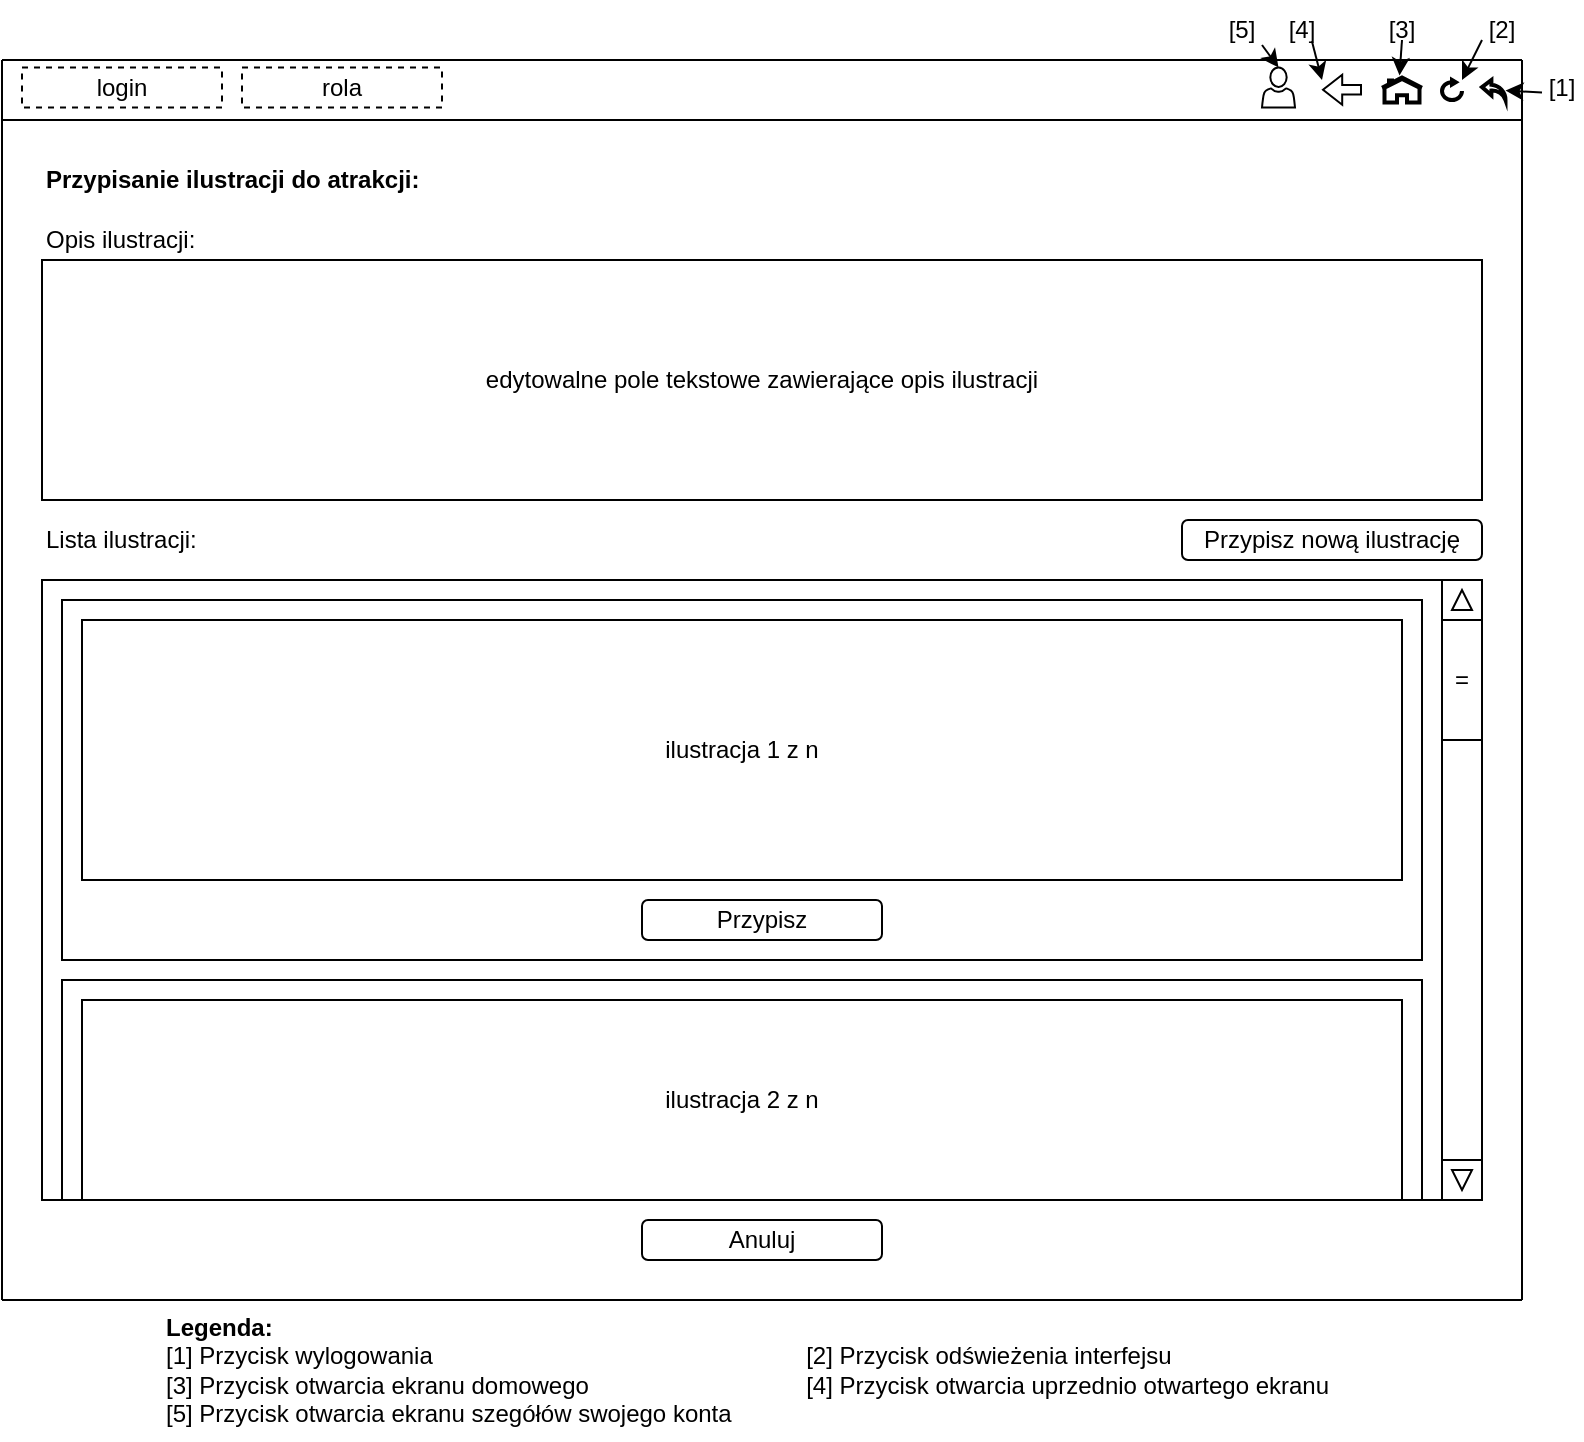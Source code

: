 <mxfile version="22.0.2" type="device">
  <diagram name="Strona-1" id="h2WLkj2qyGADKgaHyaSV">
    <mxGraphModel dx="1418" dy="828" grid="1" gridSize="10" guides="1" tooltips="1" connect="1" arrows="1" fold="1" page="1" pageScale="1" pageWidth="827" pageHeight="1169" math="0" shadow="0">
      <root>
        <mxCell id="0" />
        <mxCell id="1" parent="0" />
        <mxCell id="EYUodT9akqzmMVGfxFc3-4" value="" style="endArrow=none;html=1;rounded=0;" parent="1" edge="1">
          <mxGeometry width="50" height="50" relative="1" as="geometry">
            <mxPoint x="10" y="220" as="sourcePoint" />
            <mxPoint x="770" y="220" as="targetPoint" />
          </mxGeometry>
        </mxCell>
        <mxCell id="EYUodT9akqzmMVGfxFc3-5" value="" style="endArrow=none;html=1;rounded=0;" parent="1" edge="1">
          <mxGeometry width="50" height="50" relative="1" as="geometry">
            <mxPoint x="10" y="840" as="sourcePoint" />
            <mxPoint x="10" y="220" as="targetPoint" />
          </mxGeometry>
        </mxCell>
        <mxCell id="EYUodT9akqzmMVGfxFc3-6" value="" style="endArrow=none;html=1;rounded=0;" parent="1" edge="1">
          <mxGeometry width="50" height="50" relative="1" as="geometry">
            <mxPoint x="10" y="250" as="sourcePoint" />
            <mxPoint x="770" y="250" as="targetPoint" />
          </mxGeometry>
        </mxCell>
        <mxCell id="EYUodT9akqzmMVGfxFc3-13" value="" style="endArrow=none;html=1;rounded=0;" parent="1" edge="1">
          <mxGeometry width="50" height="50" relative="1" as="geometry">
            <mxPoint x="770" y="840" as="sourcePoint" />
            <mxPoint x="770" y="220" as="targetPoint" />
          </mxGeometry>
        </mxCell>
        <mxCell id="EYUodT9akqzmMVGfxFc3-34" value="" style="endArrow=none;html=1;rounded=0;fontFamily=Helvetica;fontSize=12;fontColor=default;" parent="1" edge="1">
          <mxGeometry width="50" height="50" relative="1" as="geometry">
            <mxPoint x="10" y="840" as="sourcePoint" />
            <mxPoint x="770" y="840" as="targetPoint" />
          </mxGeometry>
        </mxCell>
        <mxCell id="DOHr0hYEis4pRiLcCh-8-1" value="login" style="rounded=0;whiteSpace=wrap;html=1;dashed=1;" parent="1" vertex="1">
          <mxGeometry x="20" y="223.75" width="100" height="20" as="geometry" />
        </mxCell>
        <mxCell id="DOHr0hYEis4pRiLcCh-8-2" value="rola" style="rounded=0;whiteSpace=wrap;html=1;dashed=1;" parent="1" vertex="1">
          <mxGeometry x="130" y="223.75" width="100" height="20" as="geometry" />
        </mxCell>
        <mxCell id="qdX5j7-EQqceirbTKG9q-1" value="Przypisanie ilustracji do atrakcji:" style="text;html=1;strokeColor=none;fillColor=none;align=left;verticalAlign=middle;whiteSpace=wrap;rounded=0;fontStyle=1;dashed=1;" parent="1" vertex="1">
          <mxGeometry x="30" y="270" width="720" height="20" as="geometry" />
        </mxCell>
        <mxCell id="T_iTTgx06haUHR_iTa-R-2" value="" style="whiteSpace=wrap;html=1;aspect=fixed;" parent="1" vertex="1">
          <mxGeometry x="730" y="480" width="20" height="20" as="geometry" />
        </mxCell>
        <mxCell id="T_iTTgx06haUHR_iTa-R-3" value="" style="triangle;whiteSpace=wrap;html=1;rotation=-90;" parent="1" vertex="1">
          <mxGeometry x="735" y="485" width="10" height="10" as="geometry" />
        </mxCell>
        <mxCell id="T_iTTgx06haUHR_iTa-R-4" value="" style="whiteSpace=wrap;html=1;aspect=fixed;" parent="1" vertex="1">
          <mxGeometry x="730" y="770" width="20" height="20" as="geometry" />
        </mxCell>
        <mxCell id="T_iTTgx06haUHR_iTa-R-5" value="" style="triangle;whiteSpace=wrap;html=1;rotation=90;" parent="1" vertex="1">
          <mxGeometry x="735" y="775" width="10" height="10" as="geometry" />
        </mxCell>
        <mxCell id="vj2doSW4zZvvi4BzWX74-2" value="" style="rounded=0;whiteSpace=wrap;html=1;" parent="1" vertex="1">
          <mxGeometry x="30" y="480" width="700" height="310" as="geometry" />
        </mxCell>
        <mxCell id="vj2doSW4zZvvi4BzWX74-13" value="Anuluj" style="rounded=1;whiteSpace=wrap;html=1;" parent="1" vertex="1">
          <mxGeometry x="330" y="800" width="120" height="20" as="geometry" />
        </mxCell>
        <mxCell id="GUYCgU8NALELzFVBU1nG-1" value="" style="rounded=0;whiteSpace=wrap;html=1;" parent="1" vertex="1">
          <mxGeometry x="40" y="490" width="680" height="180" as="geometry" />
        </mxCell>
        <mxCell id="GUYCgU8NALELzFVBU1nG-5" value="Przypisz" style="rounded=1;whiteSpace=wrap;html=1;" parent="1" vertex="1">
          <mxGeometry x="330" y="640" width="120" height="20" as="geometry" />
        </mxCell>
        <mxCell id="xLHYbOuGMDASpG6cJY_l-1" value="Lista ilustracji:" style="text;html=1;strokeColor=none;fillColor=none;align=left;verticalAlign=middle;whiteSpace=wrap;rounded=0;" parent="1" vertex="1">
          <mxGeometry x="30" y="450" width="720" height="20" as="geometry" />
        </mxCell>
        <mxCell id="xLHYbOuGMDASpG6cJY_l-2" value="ilustracja 1 z n" style="rounded=0;whiteSpace=wrap;html=1;" parent="1" vertex="1">
          <mxGeometry x="50" y="500" width="660" height="130" as="geometry" />
        </mxCell>
        <mxCell id="xLHYbOuGMDASpG6cJY_l-3" value="" style="rounded=0;whiteSpace=wrap;html=1;" parent="1" vertex="1">
          <mxGeometry x="730" y="500" width="20" height="270" as="geometry" />
        </mxCell>
        <mxCell id="xLHYbOuGMDASpG6cJY_l-5" value="=" style="rounded=0;whiteSpace=wrap;html=1;" parent="1" vertex="1">
          <mxGeometry x="730" y="500" width="20" height="60" as="geometry" />
        </mxCell>
        <mxCell id="xLHYbOuGMDASpG6cJY_l-6" value="Opis ilustracji:" style="text;html=1;strokeColor=none;fillColor=none;align=left;verticalAlign=middle;whiteSpace=wrap;rounded=0;" parent="1" vertex="1">
          <mxGeometry x="30" y="300" width="720" height="20" as="geometry" />
        </mxCell>
        <mxCell id="xLHYbOuGMDASpG6cJY_l-7" value="edytowalne pole tekstowe zawierające opis ilustracji" style="rounded=0;whiteSpace=wrap;html=1;" parent="1" vertex="1">
          <mxGeometry x="30" y="320" width="720" height="120" as="geometry" />
        </mxCell>
        <mxCell id="xLHYbOuGMDASpG6cJY_l-8" value="" style="rounded=0;whiteSpace=wrap;html=1;" parent="1" vertex="1">
          <mxGeometry x="40" y="680" width="680" height="110" as="geometry" />
        </mxCell>
        <mxCell id="xLHYbOuGMDASpG6cJY_l-10" value="ilustracja 2 z n" style="rounded=0;whiteSpace=wrap;html=1;" parent="1" vertex="1">
          <mxGeometry x="50" y="690" width="660" height="100" as="geometry" />
        </mxCell>
        <mxCell id="xLHYbOuGMDASpG6cJY_l-11" value="Przypisz nową ilustrację" style="rounded=1;whiteSpace=wrap;html=1;" parent="1" vertex="1">
          <mxGeometry x="600" y="450" width="150" height="20" as="geometry" />
        </mxCell>
        <mxCell id="qiHRJJEWkMN-wCIKPW45-1" value="" style="html=1;verticalLabelPosition=bottom;align=center;labelBackgroundColor=#ffffff;verticalAlign=top;strokeWidth=2;shadow=0;dashed=0;shape=mxgraph.ios7.icons.home;" vertex="1" parent="1">
          <mxGeometry x="700" y="228.75" width="20" height="12.5" as="geometry" />
        </mxCell>
        <mxCell id="qiHRJJEWkMN-wCIKPW45-2" value="" style="html=1;verticalLabelPosition=bottom;align=center;labelBackgroundColor=#ffffff;verticalAlign=top;strokeWidth=2;shadow=0;dashed=0;shape=mxgraph.ios7.icons.back;fontFamily=Helvetica;fontSize=12;" vertex="1" parent="1">
          <mxGeometry x="750" y="230" width="11.76" height="10" as="geometry" />
        </mxCell>
        <mxCell id="qiHRJJEWkMN-wCIKPW45-3" value="" style="html=1;verticalLabelPosition=bottom;align=center;labelBackgroundColor=#ffffff;verticalAlign=top;strokeWidth=2;shadow=0;dashed=0;shape=mxgraph.ios7.icons.reload;fontFamily=Helvetica;fontSize=12;" vertex="1" parent="1">
          <mxGeometry x="730" y="230" width="10" height="10" as="geometry" />
        </mxCell>
        <mxCell id="qiHRJJEWkMN-wCIKPW45-4" value="[1]" style="text;html=1;strokeColor=none;fillColor=none;align=center;verticalAlign=middle;whiteSpace=wrap;rounded=0;fontSize=12;fontFamily=Helvetica;fontColor=default;" vertex="1" parent="1">
          <mxGeometry x="780" y="228.75" width="20" height="10" as="geometry" />
        </mxCell>
        <mxCell id="qiHRJJEWkMN-wCIKPW45-5" value="" style="endArrow=classic;html=1;rounded=0;fontFamily=Helvetica;fontSize=12;fontColor=default;exitX=0;exitY=0.75;exitDx=0;exitDy=0;" edge="1" parent="1" source="qiHRJJEWkMN-wCIKPW45-4" target="qiHRJJEWkMN-wCIKPW45-2">
          <mxGeometry width="50" height="50" relative="1" as="geometry">
            <mxPoint x="700" y="200" as="sourcePoint" />
            <mxPoint x="750" y="150" as="targetPoint" />
          </mxGeometry>
        </mxCell>
        <mxCell id="qiHRJJEWkMN-wCIKPW45-6" value="" style="shape=flexArrow;endArrow=classic;html=1;rounded=0;fontFamily=Helvetica;fontSize=12;fontColor=default;startWidth=9.302;endWidth=9.302;startSize=5.426;endSize=2.867;width=4.651;" edge="1" parent="1">
          <mxGeometry width="50" height="50" relative="1" as="geometry">
            <mxPoint x="690" y="234.88" as="sourcePoint" />
            <mxPoint x="670" y="234.88" as="targetPoint" />
          </mxGeometry>
        </mxCell>
        <mxCell id="qiHRJJEWkMN-wCIKPW45-7" value="[2]" style="text;html=1;strokeColor=none;fillColor=none;align=center;verticalAlign=middle;whiteSpace=wrap;rounded=0;fontSize=12;fontFamily=Helvetica;fontColor=default;" vertex="1" parent="1">
          <mxGeometry x="740" y="200" width="40" height="10" as="geometry" />
        </mxCell>
        <mxCell id="qiHRJJEWkMN-wCIKPW45-8" value="" style="endArrow=classic;html=1;rounded=0;fontFamily=Helvetica;fontSize=12;fontColor=default;exitX=0.25;exitY=1;exitDx=0;exitDy=0;entryX=1;entryY=0;entryDx=0;entryDy=0;entryPerimeter=0;" edge="1" parent="1" source="qiHRJJEWkMN-wCIKPW45-7" target="qiHRJJEWkMN-wCIKPW45-3">
          <mxGeometry width="50" height="50" relative="1" as="geometry">
            <mxPoint x="690" y="230" as="sourcePoint" />
            <mxPoint x="740" y="180" as="targetPoint" />
          </mxGeometry>
        </mxCell>
        <mxCell id="qiHRJJEWkMN-wCIKPW45-9" value="[3]" style="text;html=1;strokeColor=none;fillColor=none;align=center;verticalAlign=middle;whiteSpace=wrap;rounded=0;fontSize=12;fontFamily=Helvetica;fontColor=default;" vertex="1" parent="1">
          <mxGeometry x="700" y="200" width="20" height="10" as="geometry" />
        </mxCell>
        <mxCell id="qiHRJJEWkMN-wCIKPW45-10" value="" style="endArrow=classic;html=1;rounded=0;fontFamily=Helvetica;fontSize=12;fontColor=default;entryX=0.437;entryY=-0.082;entryDx=0;entryDy=0;entryPerimeter=0;exitX=0.5;exitY=1;exitDx=0;exitDy=0;" edge="1" parent="1" source="qiHRJJEWkMN-wCIKPW45-9" target="qiHRJJEWkMN-wCIKPW45-1">
          <mxGeometry width="50" height="50" relative="1" as="geometry">
            <mxPoint x="720" y="160" as="sourcePoint" />
            <mxPoint x="710" y="170" as="targetPoint" />
          </mxGeometry>
        </mxCell>
        <mxCell id="qiHRJJEWkMN-wCIKPW45-11" value="[4]" style="text;html=1;strokeColor=none;fillColor=none;align=center;verticalAlign=middle;whiteSpace=wrap;rounded=0;fontSize=12;fontFamily=Helvetica;fontColor=default;" vertex="1" parent="1">
          <mxGeometry x="650" y="200" width="20" height="10" as="geometry" />
        </mxCell>
        <mxCell id="qiHRJJEWkMN-wCIKPW45-12" value="" style="endArrow=classic;html=1;rounded=0;fontFamily=Helvetica;fontSize=12;fontColor=default;exitX=0.748;exitY=1.065;exitDx=0;exitDy=0;exitPerimeter=0;" edge="1" parent="1" source="qiHRJJEWkMN-wCIKPW45-11">
          <mxGeometry width="50" height="50" relative="1" as="geometry">
            <mxPoint x="630" y="230" as="sourcePoint" />
            <mxPoint x="670" y="230" as="targetPoint" />
          </mxGeometry>
        </mxCell>
        <mxCell id="qiHRJJEWkMN-wCIKPW45-13" value="" style="sketch=0;pointerEvents=1;shadow=0;dashed=0;html=1;labelPosition=center;verticalLabelPosition=bottom;verticalAlign=top;align=center;shape=mxgraph.mscae.intune.account_portal" vertex="1" parent="1">
          <mxGeometry x="640" y="223.75" width="16.5" height="20" as="geometry" />
        </mxCell>
        <mxCell id="qiHRJJEWkMN-wCIKPW45-14" value="[5]" style="text;html=1;strokeColor=none;fillColor=none;align=center;verticalAlign=middle;whiteSpace=wrap;rounded=0;" vertex="1" parent="1">
          <mxGeometry x="620" y="190" width="20" height="30" as="geometry" />
        </mxCell>
        <mxCell id="qiHRJJEWkMN-wCIKPW45-15" value="" style="endArrow=classic;html=1;rounded=0;exitX=1;exitY=0.75;exitDx=0;exitDy=0;entryX=0.5;entryY=0;entryDx=0;entryDy=0;entryPerimeter=0;" edge="1" parent="1" source="qiHRJJEWkMN-wCIKPW45-14" target="qiHRJJEWkMN-wCIKPW45-13">
          <mxGeometry width="50" height="50" relative="1" as="geometry">
            <mxPoint x="590" y="240" as="sourcePoint" />
            <mxPoint x="640" y="190" as="targetPoint" />
          </mxGeometry>
        </mxCell>
        <mxCell id="qiHRJJEWkMN-wCIKPW45-16" value="&lt;b&gt;Legenda:&lt;/b&gt;&lt;br&gt;[1] Przycisk wylogowania&lt;span style=&quot;white-space: pre;&quot;&gt;&#x9;&lt;/span&gt;&lt;span style=&quot;white-space: pre;&quot;&gt;&#x9;&lt;span style=&quot;white-space: pre;&quot;&gt;&#x9;&lt;/span&gt;&lt;span style=&quot;white-space: pre;&quot;&gt;&#x9;&lt;span style=&quot;white-space: pre;&quot;&gt;&#x9;&lt;/span&gt;&lt;span style=&quot;white-space: pre;&quot;&gt;&#x9;&lt;span style=&quot;white-space: pre;&quot;&gt;&#x9;&lt;/span&gt;&lt;/span&gt;&lt;/span&gt;&lt;/span&gt;[2] Przycisk odświeżenia interfejsu&lt;br&gt;[3] Przycisk otwarcia ekranu domowego&lt;span style=&quot;white-space: pre;&quot;&gt;&#x9;&lt;/span&gt;&lt;span style=&quot;white-space: pre;&quot;&gt;&#x9;&lt;span style=&quot;white-space: pre;&quot;&gt;&#x9;&lt;/span&gt;&lt;span style=&quot;white-space: pre;&quot;&gt;&#x9;&lt;/span&gt;&lt;span style=&quot;white-space: pre;&quot;&gt;&#x9;&lt;/span&gt;&lt;/span&gt;[4] Przycisk otwarcia uprzednio otwartego ekranu&lt;br&gt;[5] Przycisk otwarcia ekranu szegółów swojego konta&lt;span style=&quot;white-space: pre;&quot;&gt;&#x9;&lt;/span&gt;&lt;span style=&quot;white-space: pre;&quot;&gt;&#x9;&lt;/span&gt;" style="text;html=1;align=left;verticalAlign=middle;resizable=0;points=[];autosize=1;strokeColor=none;fillColor=none;dashed=1;" vertex="1" parent="1">
          <mxGeometry x="90" y="840" width="610" height="70" as="geometry" />
        </mxCell>
      </root>
    </mxGraphModel>
  </diagram>
</mxfile>
